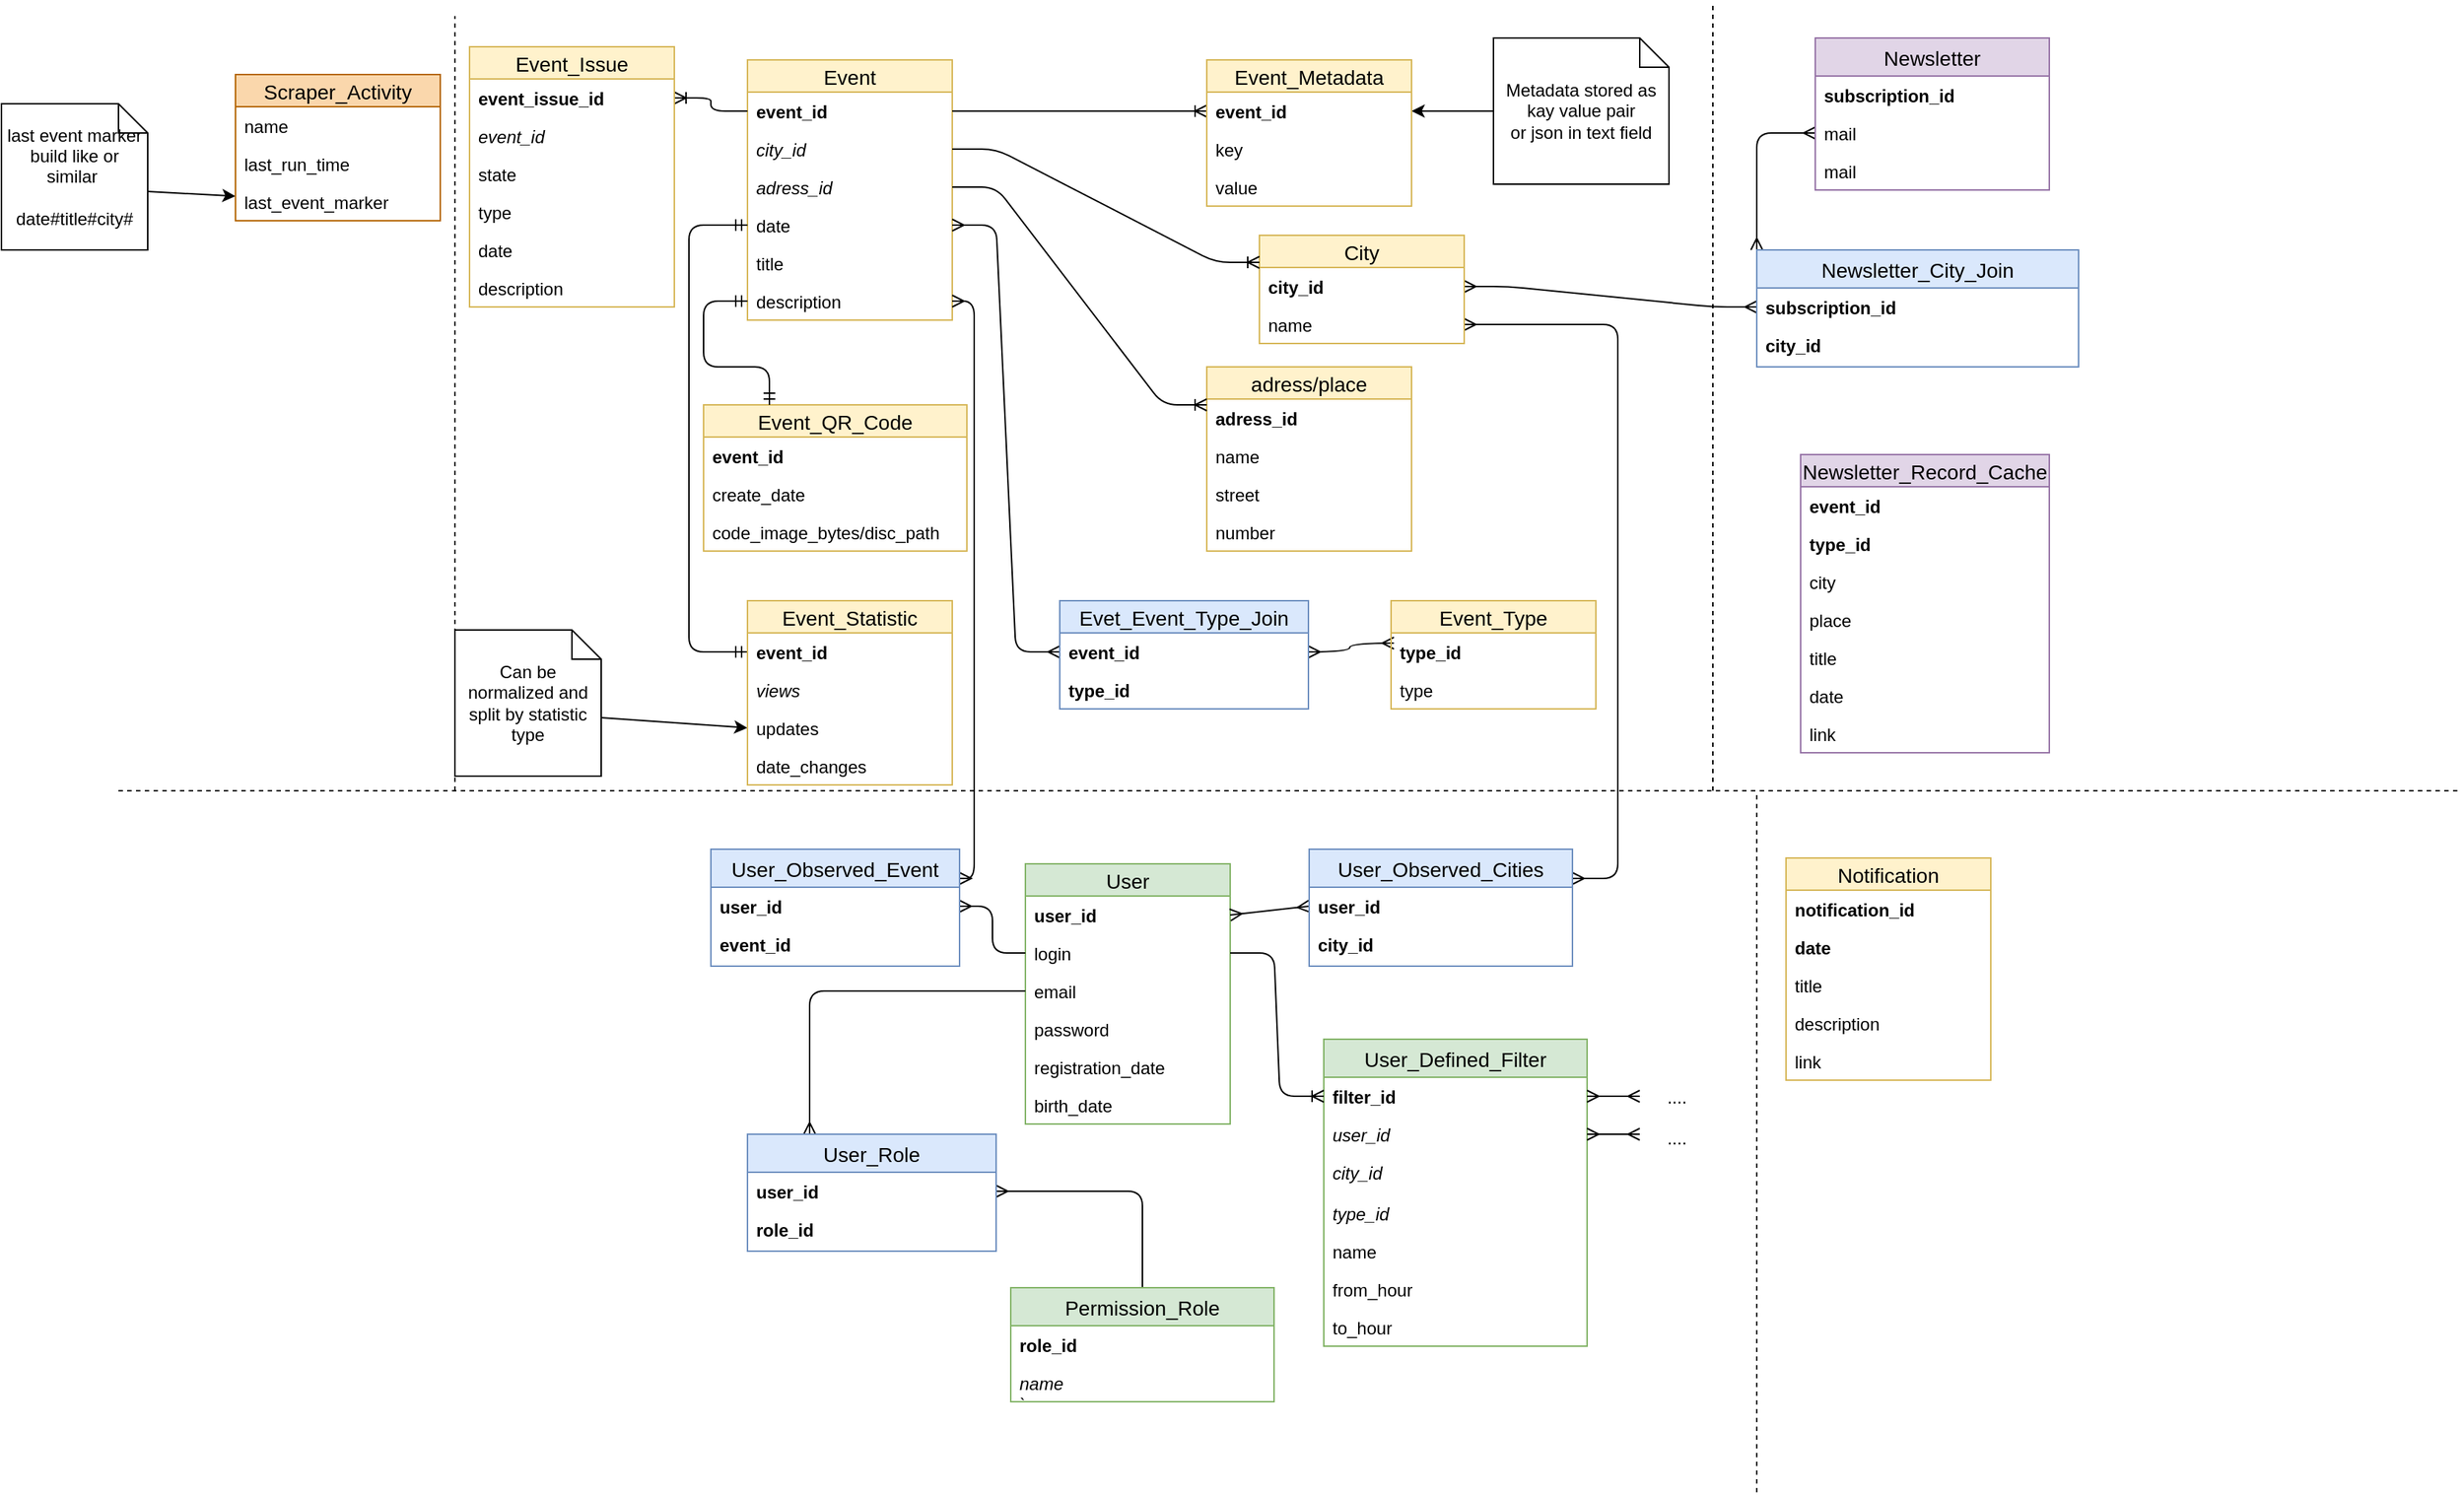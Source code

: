<mxfile version="13.0.3" type="device" pages="2"><diagram id="OYyax5yZ_qSTX_wXRDGD" name="Page-1"><mxGraphModel dx="1929" dy="1991" grid="1" gridSize="10" guides="1" tooltips="1" connect="1" arrows="1" fold="1" page="1" pageScale="1" pageWidth="827" pageHeight="1169" math="0" shadow="0"><root><mxCell id="0"/><mxCell id="1" parent="0"/><mxCell id="q2-4_DbMDySjuYXnZIBX-7" value="Event" style="swimlane;fontStyle=0;childLayout=stackLayout;horizontal=1;startSize=22;horizontalStack=0;resizeParent=1;resizeParentMax=0;resizeLast=0;collapsible=1;marginBottom=0;align=center;fontSize=14;fillColor=#fff2cc;strokeColor=#d6b656;" parent="1" vertex="1"><mxGeometry x="30" y="20" width="140" height="178" as="geometry"/></mxCell><mxCell id="q2-4_DbMDySjuYXnZIBX-8" value="event_id" style="text;strokeColor=none;fillColor=none;spacingLeft=4;spacingRight=4;overflow=hidden;rotatable=0;points=[[0,0.5],[1,0.5]];portConstraint=eastwest;fontSize=12;fontStyle=1" parent="q2-4_DbMDySjuYXnZIBX-7" vertex="1"><mxGeometry y="22" width="140" height="26" as="geometry"/></mxCell><mxCell id="q2-4_DbMDySjuYXnZIBX-9" value="city_id" style="text;strokeColor=none;fillColor=none;spacingLeft=4;spacingRight=4;overflow=hidden;rotatable=0;points=[[0,0.5],[1,0.5]];portConstraint=eastwest;fontSize=12;fontStyle=2" parent="q2-4_DbMDySjuYXnZIBX-7" vertex="1"><mxGeometry y="48" width="140" height="26" as="geometry"/></mxCell><mxCell id="q2-4_DbMDySjuYXnZIBX-10" value="adress_id" style="text;strokeColor=none;fillColor=none;spacingLeft=4;spacingRight=4;overflow=hidden;rotatable=0;points=[[0,0.5],[1,0.5]];portConstraint=eastwest;fontSize=12;fontStyle=2" parent="q2-4_DbMDySjuYXnZIBX-7" vertex="1"><mxGeometry y="74" width="140" height="26" as="geometry"/></mxCell><mxCell id="q2-4_DbMDySjuYXnZIBX-23" value="date" style="text;strokeColor=none;fillColor=none;spacingLeft=4;spacingRight=4;overflow=hidden;rotatable=0;points=[[0,0.5],[1,0.5]];portConstraint=eastwest;fontSize=12;" parent="q2-4_DbMDySjuYXnZIBX-7" vertex="1"><mxGeometry y="100" width="140" height="26" as="geometry"/></mxCell><mxCell id="q2-4_DbMDySjuYXnZIBX-24" value="title" style="text;strokeColor=none;fillColor=none;spacingLeft=4;spacingRight=4;overflow=hidden;rotatable=0;points=[[0,0.5],[1,0.5]];portConstraint=eastwest;fontSize=12;" parent="q2-4_DbMDySjuYXnZIBX-7" vertex="1"><mxGeometry y="126" width="140" height="26" as="geometry"/></mxCell><mxCell id="q2-4_DbMDySjuYXnZIBX-30" value="description" style="text;strokeColor=none;fillColor=none;spacingLeft=4;spacingRight=4;overflow=hidden;rotatable=0;points=[[0,0.5],[1,0.5]];portConstraint=eastwest;fontSize=12;" parent="q2-4_DbMDySjuYXnZIBX-7" vertex="1"><mxGeometry y="152" width="140" height="26" as="geometry"/></mxCell><mxCell id="q2-4_DbMDySjuYXnZIBX-17" style="edgeStyle=orthogonalEdgeStyle;rounded=0;orthogonalLoop=1;jettySize=auto;html=1;entryX=1;entryY=0.5;entryDx=0;entryDy=0;" parent="1" source="q2-4_DbMDySjuYXnZIBX-16" target="q2-4_DbMDySjuYXnZIBX-12" edge="1"><mxGeometry relative="1" as="geometry"/></mxCell><mxCell id="q2-4_DbMDySjuYXnZIBX-16" value="Metadata stored as kay value pair&lt;br&gt;or json in text field" style="shape=note;size=20;whiteSpace=wrap;html=1;" parent="1" vertex="1"><mxGeometry x="540" y="5" width="120" height="100" as="geometry"/></mxCell><mxCell id="q2-4_DbMDySjuYXnZIBX-21" value="" style="edgeStyle=entityRelationEdgeStyle;fontSize=12;html=1;endArrow=ERoneToMany;entryX=0;entryY=0.5;entryDx=0;entryDy=0;exitX=1;exitY=0.5;exitDx=0;exitDy=0;" parent="1" source="q2-4_DbMDySjuYXnZIBX-8" target="q2-4_DbMDySjuYXnZIBX-12" edge="1"><mxGeometry width="100" height="100" relative="1" as="geometry"><mxPoint x="400" y="440" as="sourcePoint"/><mxPoint x="500" y="340" as="targetPoint"/></mxGeometry></mxCell><mxCell id="q2-4_DbMDySjuYXnZIBX-54" value="" style="fontSize=12;html=1;endArrow=ERmany;startArrow=ERmany;entryX=0.014;entryY=0.269;entryDx=0;entryDy=0;exitX=1;exitY=0.5;exitDx=0;exitDy=0;entryPerimeter=0;edgeStyle=orthogonalEdgeStyle;curved=1;" parent="1" source="q2-4_DbMDySjuYXnZIBX-53" target="q2-4_DbMDySjuYXnZIBX-46" edge="1"><mxGeometry width="100" height="100" relative="1" as="geometry"><mxPoint x="400" y="440" as="sourcePoint"/><mxPoint x="500" y="340" as="targetPoint"/></mxGeometry></mxCell><mxCell id="q2-4_DbMDySjuYXnZIBX-55" value="" style="edgeStyle=entityRelationEdgeStyle;fontSize=12;html=1;endArrow=ERmany;startArrow=ERmany;exitX=1;exitY=0.5;exitDx=0;exitDy=0;entryX=0;entryY=0.5;entryDx=0;entryDy=0;" parent="1" source="q2-4_DbMDySjuYXnZIBX-23" target="q2-4_DbMDySjuYXnZIBX-53" edge="1"><mxGeometry width="100" height="100" relative="1" as="geometry"><mxPoint x="400" y="440" as="sourcePoint"/><mxPoint x="240" y="370" as="targetPoint"/></mxGeometry></mxCell><mxCell id="q2-4_DbMDySjuYXnZIBX-50" value="Evet_Event_Type_Join" style="swimlane;fontStyle=0;childLayout=stackLayout;horizontal=1;startSize=22;horizontalStack=0;resizeParent=1;resizeParentMax=0;resizeLast=0;collapsible=1;marginBottom=0;align=center;fontSize=14;fillColor=#dae8fc;strokeColor=#6c8ebf;" parent="1" vertex="1"><mxGeometry x="243.5" y="390" width="170" height="74" as="geometry"/></mxCell><mxCell id="q2-4_DbMDySjuYXnZIBX-53" value="event_id&#10;" style="text;strokeColor=none;fillColor=none;spacingLeft=4;spacingRight=4;overflow=hidden;rotatable=0;points=[[0,0.5],[1,0.5]];portConstraint=eastwest;fontSize=12;fontStyle=1" parent="q2-4_DbMDySjuYXnZIBX-50" vertex="1"><mxGeometry y="22" width="170" height="26" as="geometry"/></mxCell><mxCell id="q2-4_DbMDySjuYXnZIBX-51" value="type_id" style="text;strokeColor=none;fillColor=none;spacingLeft=4;spacingRight=4;overflow=hidden;rotatable=0;points=[[0,0.5],[1,0.5]];portConstraint=eastwest;fontSize=12;fontStyle=1" parent="q2-4_DbMDySjuYXnZIBX-50" vertex="1"><mxGeometry y="48" width="170" height="26" as="geometry"/></mxCell><mxCell id="q2-4_DbMDySjuYXnZIBX-63" value="" style="edgeStyle=entityRelationEdgeStyle;fontSize=12;html=1;endArrow=ERmany;startArrow=ERmany;entryX=0;entryY=0.5;entryDx=0;entryDy=0;exitX=1;exitY=0.5;exitDx=0;exitDy=0;" parent="1" source="q2-4_DbMDySjuYXnZIBX-4" target="q2-4_DbMDySjuYXnZIBX-59" edge="1"><mxGeometry width="100" height="100" relative="1" as="geometry"><mxPoint x="400" y="440" as="sourcePoint"/><mxPoint x="500" y="340" as="targetPoint"/></mxGeometry></mxCell><mxCell id="q2-4_DbMDySjuYXnZIBX-76" value="" style="edgeStyle=orthogonalEdgeStyle;fontSize=12;html=1;endArrow=ERmany;startArrow=ERmany;entryX=0;entryY=0.5;entryDx=0;entryDy=0;exitX=0;exitY=0;exitDx=0;exitDy=0;" parent="1" source="q2-4_DbMDySjuYXnZIBX-58" target="q2-4_DbMDySjuYXnZIBX-66" edge="1"><mxGeometry width="100" height="100" relative="1" as="geometry"><mxPoint x="660" y="80" as="sourcePoint"/><mxPoint x="500" y="340" as="targetPoint"/></mxGeometry></mxCell><mxCell id="-dXGAqBOn8Z1AkLOMf92-1" value="Newsletter_Record_Cache" style="swimlane;fontStyle=0;childLayout=stackLayout;horizontal=1;startSize=22;horizontalStack=0;resizeParent=1;resizeParentMax=0;resizeLast=0;collapsible=1;marginBottom=0;align=center;fontSize=14;fillColor=#e1d5e7;strokeColor=#9673a6;" parent="1" vertex="1"><mxGeometry x="750" y="290" width="170" height="204" as="geometry"/></mxCell><mxCell id="-dXGAqBOn8Z1AkLOMf92-2" value="event_id&#10;" style="text;strokeColor=none;fillColor=none;spacingLeft=4;spacingRight=4;overflow=hidden;rotatable=0;points=[[0,0.5],[1,0.5]];portConstraint=eastwest;fontSize=12;fontStyle=1" parent="-dXGAqBOn8Z1AkLOMf92-1" vertex="1"><mxGeometry y="22" width="170" height="26" as="geometry"/></mxCell><mxCell id="-dXGAqBOn8Z1AkLOMf92-3" value="type_id" style="text;strokeColor=none;fillColor=none;spacingLeft=4;spacingRight=4;overflow=hidden;rotatable=0;points=[[0,0.5],[1,0.5]];portConstraint=eastwest;fontSize=12;fontStyle=1" parent="-dXGAqBOn8Z1AkLOMf92-1" vertex="1"><mxGeometry y="48" width="170" height="26" as="geometry"/></mxCell><mxCell id="-dXGAqBOn8Z1AkLOMf92-6" value="city" style="text;strokeColor=none;fillColor=none;spacingLeft=4;spacingRight=4;overflow=hidden;rotatable=0;points=[[0,0.5],[1,0.5]];portConstraint=eastwest;fontSize=12;fontStyle=0" parent="-dXGAqBOn8Z1AkLOMf92-1" vertex="1"><mxGeometry y="74" width="170" height="26" as="geometry"/></mxCell><mxCell id="-dXGAqBOn8Z1AkLOMf92-12" value="place" style="text;strokeColor=none;fillColor=none;spacingLeft=4;spacingRight=4;overflow=hidden;rotatable=0;points=[[0,0.5],[1,0.5]];portConstraint=eastwest;fontSize=12;fontStyle=0" parent="-dXGAqBOn8Z1AkLOMf92-1" vertex="1"><mxGeometry y="100" width="170" height="26" as="geometry"/></mxCell><mxCell id="-dXGAqBOn8Z1AkLOMf92-13" value="title" style="text;strokeColor=none;fillColor=none;spacingLeft=4;spacingRight=4;overflow=hidden;rotatable=0;points=[[0,0.5],[1,0.5]];portConstraint=eastwest;fontSize=12;fontStyle=0" parent="-dXGAqBOn8Z1AkLOMf92-1" vertex="1"><mxGeometry y="126" width="170" height="26" as="geometry"/></mxCell><mxCell id="-dXGAqBOn8Z1AkLOMf92-14" value="date" style="text;strokeColor=none;fillColor=none;spacingLeft=4;spacingRight=4;overflow=hidden;rotatable=0;points=[[0,0.5],[1,0.5]];portConstraint=eastwest;fontSize=12;fontStyle=0" parent="-dXGAqBOn8Z1AkLOMf92-1" vertex="1"><mxGeometry y="152" width="170" height="26" as="geometry"/></mxCell><mxCell id="-dXGAqBOn8Z1AkLOMf92-15" value="link" style="text;strokeColor=none;fillColor=none;spacingLeft=4;spacingRight=4;overflow=hidden;rotatable=0;points=[[0,0.5],[1,0.5]];portConstraint=eastwest;fontSize=12;fontStyle=0" parent="-dXGAqBOn8Z1AkLOMf92-1" vertex="1"><mxGeometry y="178" width="170" height="26" as="geometry"/></mxCell><mxCell id="A4t2509TE2MycNEr39fS-7" value="" style="endArrow=none;dashed=1;html=1;" parent="1" edge="1"><mxGeometry width="50" height="50" relative="1" as="geometry"><mxPoint x="690" y="520" as="sourcePoint"/><mxPoint x="690" y="-20" as="targetPoint"/></mxGeometry></mxCell><mxCell id="q2-4_DbMDySjuYXnZIBX-11" value="Event_Metadata" style="swimlane;fontStyle=0;childLayout=stackLayout;horizontal=1;startSize=22;horizontalStack=0;resizeParent=1;resizeParentMax=0;resizeLast=0;collapsible=1;marginBottom=0;align=center;fontSize=14;fillColor=#fff2cc;strokeColor=#d6b656;" parent="1" vertex="1"><mxGeometry x="344" y="20" width="140" height="100" as="geometry"/></mxCell><mxCell id="q2-4_DbMDySjuYXnZIBX-12" value="event_id" style="text;strokeColor=none;fillColor=none;spacingLeft=4;spacingRight=4;overflow=hidden;rotatable=0;points=[[0,0.5],[1,0.5]];portConstraint=eastwest;fontSize=12;fontStyle=1" parent="q2-4_DbMDySjuYXnZIBX-11" vertex="1"><mxGeometry y="22" width="140" height="26" as="geometry"/></mxCell><mxCell id="q2-4_DbMDySjuYXnZIBX-13" value="key" style="text;strokeColor=none;fillColor=none;spacingLeft=4;spacingRight=4;overflow=hidden;rotatable=0;points=[[0,0.5],[1,0.5]];portConstraint=eastwest;fontSize=12;" parent="q2-4_DbMDySjuYXnZIBX-11" vertex="1"><mxGeometry y="48" width="140" height="26" as="geometry"/></mxCell><mxCell id="q2-4_DbMDySjuYXnZIBX-14" value="value" style="text;strokeColor=none;fillColor=none;spacingLeft=4;spacingRight=4;overflow=hidden;rotatable=0;points=[[0,0.5],[1,0.5]];portConstraint=eastwest;fontSize=12;" parent="q2-4_DbMDySjuYXnZIBX-11" vertex="1"><mxGeometry y="74" width="140" height="26" as="geometry"/></mxCell><mxCell id="q2-4_DbMDySjuYXnZIBX-25" value="adress/place" style="swimlane;fontStyle=0;childLayout=stackLayout;horizontal=1;startSize=22;horizontalStack=0;resizeParent=1;resizeParentMax=0;resizeLast=0;collapsible=1;marginBottom=0;align=center;fontSize=14;fillColor=#fff2cc;strokeColor=#d6b656;" parent="1" vertex="1"><mxGeometry x="344" y="230" width="140" height="126" as="geometry"/></mxCell><mxCell id="q2-4_DbMDySjuYXnZIBX-26" value="adress_id" style="text;strokeColor=none;fillColor=none;spacingLeft=4;spacingRight=4;overflow=hidden;rotatable=0;points=[[0,0.5],[1,0.5]];portConstraint=eastwest;fontSize=12;fontStyle=1" parent="q2-4_DbMDySjuYXnZIBX-25" vertex="1"><mxGeometry y="22" width="140" height="26" as="geometry"/></mxCell><mxCell id="q2-4_DbMDySjuYXnZIBX-27" value="name" style="text;strokeColor=none;fillColor=none;spacingLeft=4;spacingRight=4;overflow=hidden;rotatable=0;points=[[0,0.5],[1,0.5]];portConstraint=eastwest;fontSize=12;" parent="q2-4_DbMDySjuYXnZIBX-25" vertex="1"><mxGeometry y="48" width="140" height="26" as="geometry"/></mxCell><mxCell id="q2-4_DbMDySjuYXnZIBX-56" value="street" style="text;strokeColor=none;fillColor=none;spacingLeft=4;spacingRight=4;overflow=hidden;rotatable=0;points=[[0,0.5],[1,0.5]];portConstraint=eastwest;fontSize=12;" parent="q2-4_DbMDySjuYXnZIBX-25" vertex="1"><mxGeometry y="74" width="140" height="26" as="geometry"/></mxCell><mxCell id="q2-4_DbMDySjuYXnZIBX-57" value="number" style="text;strokeColor=none;fillColor=none;spacingLeft=4;spacingRight=4;overflow=hidden;rotatable=0;points=[[0,0.5],[1,0.5]];portConstraint=eastwest;fontSize=12;" parent="q2-4_DbMDySjuYXnZIBX-25" vertex="1"><mxGeometry y="100" width="140" height="26" as="geometry"/></mxCell><mxCell id="XvUG8n48QZREhSEA0Yv1-1" value="" style="endArrow=none;dashed=1;html=1;" parent="1" edge="1"><mxGeometry width="50" height="50" relative="1" as="geometry"><mxPoint x="-170" y="520" as="sourcePoint"/><mxPoint x="-170" y="-10" as="targetPoint"/></mxGeometry></mxCell><mxCell id="KO_-__O5lLiAk8oQzl2S-1" value="" style="endArrow=none;dashed=1;html=1;" parent="1" edge="1"><mxGeometry width="50" height="50" relative="1" as="geometry"><mxPoint x="-400" y="520" as="sourcePoint"/><mxPoint x="1201" y="520" as="targetPoint"/></mxGeometry></mxCell><mxCell id="q2-4_DbMDySjuYXnZIBX-58" value="Newsletter_City_Join" style="swimlane;fontStyle=0;childLayout=stackLayout;horizontal=1;startSize=26;horizontalStack=0;resizeParent=1;resizeParentMax=0;resizeLast=0;collapsible=1;marginBottom=0;align=center;fontSize=14;fillColor=#dae8fc;strokeColor=#6c8ebf;" parent="1" vertex="1"><mxGeometry x="720" y="150" width="220" height="80" as="geometry"><mxRectangle x="500" y="130" width="170" height="26" as="alternateBounds"/></mxGeometry></mxCell><mxCell id="q2-4_DbMDySjuYXnZIBX-59" value="subscription_id" style="text;strokeColor=none;fillColor=none;spacingLeft=4;spacingRight=4;overflow=hidden;rotatable=0;points=[[0,0.5],[1,0.5]];portConstraint=eastwest;fontSize=12;fontStyle=1" parent="q2-4_DbMDySjuYXnZIBX-58" vertex="1"><mxGeometry y="26" width="220" height="26" as="geometry"/></mxCell><mxCell id="q2-4_DbMDySjuYXnZIBX-60" value="city_id&#10;" style="text;strokeColor=none;fillColor=none;spacingLeft=4;spacingRight=4;overflow=hidden;rotatable=0;points=[[0,0.5],[1,0.5]];portConstraint=eastwest;fontSize=12;fontStyle=1" parent="q2-4_DbMDySjuYXnZIBX-58" vertex="1"><mxGeometry y="52" width="220" height="28" as="geometry"/></mxCell><mxCell id="KO_-__O5lLiAk8oQzl2S-20" value="" style="edgeStyle=orthogonalEdgeStyle;fontSize=12;html=1;endArrow=ERmany;startArrow=ERmany;exitX=1;exitY=0.5;exitDx=0;exitDy=0;entryX=1;entryY=0.25;entryDx=0;entryDy=0;" parent="1" source="q2-4_DbMDySjuYXnZIBX-5" target="KO_-__O5lLiAk8oQzl2S-16" edge="1"><mxGeometry width="100" height="100" relative="1" as="geometry"><mxPoint x="494" y="185" as="sourcePoint"/><mxPoint x="600" y="570" as="targetPoint"/><Array as="points"><mxPoint x="625" y="201"/><mxPoint x="625" y="580"/></Array></mxGeometry></mxCell><mxCell id="KO_-__O5lLiAk8oQzl2S-2" value="User" style="swimlane;fontStyle=0;childLayout=stackLayout;horizontal=1;startSize=22;horizontalStack=0;resizeParent=1;resizeParentMax=0;resizeLast=0;collapsible=1;marginBottom=0;align=center;fontSize=14;fillColor=#d5e8d4;strokeColor=#82b366;" parent="1" vertex="1"><mxGeometry x="220" y="570" width="140" height="178" as="geometry"/></mxCell><mxCell id="KO_-__O5lLiAk8oQzl2S-3" value="user_id" style="text;strokeColor=none;fillColor=none;spacingLeft=4;spacingRight=4;overflow=hidden;rotatable=0;points=[[0,0.5],[1,0.5]];portConstraint=eastwest;fontSize=12;fontStyle=1" parent="KO_-__O5lLiAk8oQzl2S-2" vertex="1"><mxGeometry y="22" width="140" height="26" as="geometry"/></mxCell><mxCell id="KO_-__O5lLiAk8oQzl2S-7" value="login" style="text;strokeColor=none;fillColor=none;spacingLeft=4;spacingRight=4;overflow=hidden;rotatable=0;points=[[0,0.5],[1,0.5]];portConstraint=eastwest;fontSize=12;" parent="KO_-__O5lLiAk8oQzl2S-2" vertex="1"><mxGeometry y="48" width="140" height="26" as="geometry"/></mxCell><mxCell id="KO_-__O5lLiAk8oQzl2S-8" value="email" style="text;strokeColor=none;fillColor=none;spacingLeft=4;spacingRight=4;overflow=hidden;rotatable=0;points=[[0,0.5],[1,0.5]];portConstraint=eastwest;fontSize=12;" parent="KO_-__O5lLiAk8oQzl2S-2" vertex="1"><mxGeometry y="74" width="140" height="26" as="geometry"/></mxCell><mxCell id="KO_-__O5lLiAk8oQzl2S-10" value="password" style="text;strokeColor=none;fillColor=none;spacingLeft=4;spacingRight=4;overflow=hidden;rotatable=0;points=[[0,0.5],[1,0.5]];portConstraint=eastwest;fontSize=12;" parent="KO_-__O5lLiAk8oQzl2S-2" vertex="1"><mxGeometry y="100" width="140" height="26" as="geometry"/></mxCell><mxCell id="KO_-__O5lLiAk8oQzl2S-6" value="registration_date" style="text;strokeColor=none;fillColor=none;spacingLeft=4;spacingRight=4;overflow=hidden;rotatable=0;points=[[0,0.5],[1,0.5]];portConstraint=eastwest;fontSize=12;" parent="KO_-__O5lLiAk8oQzl2S-2" vertex="1"><mxGeometry y="126" width="140" height="26" as="geometry"/></mxCell><mxCell id="KO_-__O5lLiAk8oQzl2S-9" value="birth_date" style="text;strokeColor=none;fillColor=none;spacingLeft=4;spacingRight=4;overflow=hidden;rotatable=0;points=[[0,0.5],[1,0.5]];portConstraint=eastwest;fontSize=12;" parent="KO_-__O5lLiAk8oQzl2S-2" vertex="1"><mxGeometry y="152" width="140" height="26" as="geometry"/></mxCell><mxCell id="KO_-__O5lLiAk8oQzl2S-22" value="" style="fontSize=12;html=1;endArrow=ERmany;startArrow=ERmany;entryX=0;entryY=0.5;entryDx=0;entryDy=0;exitX=1;exitY=0.5;exitDx=0;exitDy=0;" parent="1" source="KO_-__O5lLiAk8oQzl2S-3" target="KO_-__O5lLiAk8oQzl2S-17" edge="1"><mxGeometry width="100" height="100" relative="1" as="geometry"><mxPoint x="494" y="211" as="sourcePoint"/><mxPoint x="690" y="589" as="targetPoint"/></mxGeometry></mxCell><mxCell id="q2-4_DbMDySjuYXnZIBX-3" value="City" style="swimlane;fontStyle=0;childLayout=stackLayout;horizontal=1;startSize=22;horizontalStack=0;resizeParent=1;resizeParentMax=0;resizeLast=0;collapsible=1;marginBottom=0;align=center;fontSize=14;fillColor=#fff2cc;strokeColor=#d6b656;" parent="1" vertex="1"><mxGeometry x="380" y="140" width="140" height="74" as="geometry"/></mxCell><mxCell id="q2-4_DbMDySjuYXnZIBX-4" value="city_id" style="text;strokeColor=none;fillColor=none;spacingLeft=4;spacingRight=4;overflow=hidden;rotatable=0;points=[[0,0.5],[1,0.5]];portConstraint=eastwest;fontSize=12;fontStyle=1" parent="q2-4_DbMDySjuYXnZIBX-3" vertex="1"><mxGeometry y="22" width="140" height="26" as="geometry"/></mxCell><mxCell id="q2-4_DbMDySjuYXnZIBX-5" value="name" style="text;strokeColor=none;fillColor=none;spacingLeft=4;spacingRight=4;overflow=hidden;rotatable=0;points=[[0,0.5],[1,0.5]];portConstraint=eastwest;fontSize=12;" parent="q2-4_DbMDySjuYXnZIBX-3" vertex="1"><mxGeometry y="48" width="140" height="26" as="geometry"/></mxCell><mxCell id="q2-4_DbMDySjuYXnZIBX-45" value="Event_Type" style="swimlane;fontStyle=0;childLayout=stackLayout;horizontal=1;startSize=22;horizontalStack=0;resizeParent=1;resizeParentMax=0;resizeLast=0;collapsible=1;marginBottom=0;align=center;fontSize=14;fillColor=#fff2cc;strokeColor=#d6b656;" parent="1" vertex="1"><mxGeometry x="470" y="390" width="140" height="74" as="geometry"/></mxCell><mxCell id="q2-4_DbMDySjuYXnZIBX-46" value="type_id" style="text;strokeColor=none;fillColor=none;spacingLeft=4;spacingRight=4;overflow=hidden;rotatable=0;points=[[0,0.5],[1,0.5]];portConstraint=eastwest;fontSize=12;fontStyle=1" parent="q2-4_DbMDySjuYXnZIBX-45" vertex="1"><mxGeometry y="22" width="140" height="26" as="geometry"/></mxCell><mxCell id="q2-4_DbMDySjuYXnZIBX-47" value="type" style="text;strokeColor=none;fillColor=none;spacingLeft=4;spacingRight=4;overflow=hidden;rotatable=0;points=[[0,0.5],[1,0.5]];portConstraint=eastwest;fontSize=12;" parent="q2-4_DbMDySjuYXnZIBX-45" vertex="1"><mxGeometry y="48" width="140" height="26" as="geometry"/></mxCell><mxCell id="KO_-__O5lLiAk8oQzl2S-29" value="" style="edgeStyle=entityRelationEdgeStyle;fontSize=12;html=1;endArrow=ERoneToMany;entryX=0;entryY=0.154;entryDx=0;entryDy=0;entryPerimeter=0;exitX=1;exitY=0.5;exitDx=0;exitDy=0;" parent="1" source="q2-4_DbMDySjuYXnZIBX-10" target="q2-4_DbMDySjuYXnZIBX-26" edge="1"><mxGeometry width="100" height="100" relative="1" as="geometry"><mxPoint x="280" y="460" as="sourcePoint"/><mxPoint x="380" y="360" as="targetPoint"/></mxGeometry></mxCell><mxCell id="KO_-__O5lLiAk8oQzl2S-30" value="" style="edgeStyle=entityRelationEdgeStyle;fontSize=12;html=1;endArrow=ERoneToMany;entryX=0;entryY=0.25;entryDx=0;entryDy=0;exitX=1;exitY=0.5;exitDx=0;exitDy=0;" parent="1" source="q2-4_DbMDySjuYXnZIBX-9" target="q2-4_DbMDySjuYXnZIBX-3" edge="1"><mxGeometry width="100" height="100" relative="1" as="geometry"><mxPoint x="180" y="117" as="sourcePoint"/><mxPoint x="354" y="266.004" as="targetPoint"/></mxGeometry></mxCell><mxCell id="q2-4_DbMDySjuYXnZIBX-64" value="Newsletter" style="swimlane;fontStyle=0;childLayout=stackLayout;horizontal=1;startSize=26;horizontalStack=0;resizeParent=1;resizeParentMax=0;resizeLast=0;collapsible=1;marginBottom=0;align=center;fontSize=14;fillColor=#e1d5e7;strokeColor=#9673a6;" parent="1" vertex="1"><mxGeometry x="760" y="5" width="160" height="104" as="geometry"/></mxCell><mxCell id="q2-4_DbMDySjuYXnZIBX-65" value="subscription_id" style="text;strokeColor=none;fillColor=none;spacingLeft=4;spacingRight=4;overflow=hidden;rotatable=0;points=[[0,0.5],[1,0.5]];portConstraint=eastwest;fontSize=12;fontStyle=1" parent="q2-4_DbMDySjuYXnZIBX-64" vertex="1"><mxGeometry y="26" width="160" height="26" as="geometry"/></mxCell><mxCell id="q2-4_DbMDySjuYXnZIBX-66" value="mail" style="text;strokeColor=none;fillColor=none;spacingLeft=4;spacingRight=4;overflow=hidden;rotatable=0;points=[[0,0.5],[1,0.5]];portConstraint=eastwest;fontSize=12;" parent="q2-4_DbMDySjuYXnZIBX-64" vertex="1"><mxGeometry y="52" width="160" height="26" as="geometry"/></mxCell><mxCell id="KO_-__O5lLiAk8oQzl2S-11" value="mail" style="text;strokeColor=none;fillColor=none;spacingLeft=4;spacingRight=4;overflow=hidden;rotatable=0;points=[[0,0.5],[1,0.5]];portConstraint=eastwest;fontSize=12;" parent="q2-4_DbMDySjuYXnZIBX-64" vertex="1"><mxGeometry y="78" width="160" height="26" as="geometry"/></mxCell><mxCell id="KO_-__O5lLiAk8oQzl2S-46" value="" style="fontSize=12;html=1;endArrow=ERmany;startArrow=ERmany;entryX=1;entryY=0.5;entryDx=0;entryDy=0;elbow=vertical;edgeStyle=orthogonalEdgeStyle;exitX=1;exitY=0.25;exitDx=0;exitDy=0;" parent="1" source="KO_-__O5lLiAk8oQzl2S-31" target="q2-4_DbMDySjuYXnZIBX-30" edge="1"><mxGeometry width="100" height="100" relative="1" as="geometry"><mxPoint x="200" y="540" as="sourcePoint"/><mxPoint x="470" y="589" as="targetPoint"/></mxGeometry></mxCell><mxCell id="KO_-__O5lLiAk8oQzl2S-47" value="" style="edgeStyle=orthogonalEdgeStyle;fontSize=12;html=1;endArrow=none;startArrow=ERmany;entryX=0;entryY=0.5;entryDx=0;entryDy=0;exitX=1;exitY=0.5;exitDx=0;exitDy=0;endFill=0;" parent="1" source="KO_-__O5lLiAk8oQzl2S-32" target="KO_-__O5lLiAk8oQzl2S-7" edge="1"><mxGeometry width="100" height="100" relative="1" as="geometry"><mxPoint x="380" y="625" as="sourcePoint"/><mxPoint x="480" y="599" as="targetPoint"/></mxGeometry></mxCell><mxCell id="KO_-__O5lLiAk8oQzl2S-31" value="User_Observed_Event" style="swimlane;fontStyle=0;childLayout=stackLayout;horizontal=1;startSize=26;horizontalStack=0;resizeParent=1;resizeParentMax=0;resizeLast=0;collapsible=1;marginBottom=0;align=center;fontSize=14;fillColor=#dae8fc;strokeColor=#6c8ebf;" parent="1" vertex="1"><mxGeometry x="5" y="560" width="170" height="80" as="geometry"><mxRectangle x="500" y="130" width="170" height="26" as="alternateBounds"/></mxGeometry></mxCell><mxCell id="KO_-__O5lLiAk8oQzl2S-32" value="user_id" style="text;strokeColor=none;fillColor=none;spacingLeft=4;spacingRight=4;overflow=hidden;rotatable=0;points=[[0,0.5],[1,0.5]];portConstraint=eastwest;fontSize=12;fontStyle=1" parent="KO_-__O5lLiAk8oQzl2S-31" vertex="1"><mxGeometry y="26" width="170" height="26" as="geometry"/></mxCell><mxCell id="KO_-__O5lLiAk8oQzl2S-33" value="event_id&#10;" style="text;strokeColor=none;fillColor=none;spacingLeft=4;spacingRight=4;overflow=hidden;rotatable=0;points=[[0,0.5],[1,0.5]];portConstraint=eastwest;fontSize=12;fontStyle=1" parent="KO_-__O5lLiAk8oQzl2S-31" vertex="1"><mxGeometry y="52" width="170" height="28" as="geometry"/></mxCell><mxCell id="KO_-__O5lLiAk8oQzl2S-16" value="User_Observed_Cities" style="swimlane;fontStyle=0;childLayout=stackLayout;horizontal=1;startSize=26;horizontalStack=0;resizeParent=1;resizeParentMax=0;resizeLast=0;collapsible=1;marginBottom=0;align=center;fontSize=14;fillColor=#dae8fc;strokeColor=#6c8ebf;" parent="1" vertex="1"><mxGeometry x="414" y="560" width="180" height="80" as="geometry"><mxRectangle x="500" y="130" width="170" height="26" as="alternateBounds"/></mxGeometry></mxCell><mxCell id="KO_-__O5lLiAk8oQzl2S-17" value="user_id" style="text;strokeColor=none;fillColor=none;spacingLeft=4;spacingRight=4;overflow=hidden;rotatable=0;points=[[0,0.5],[1,0.5]];portConstraint=eastwest;fontSize=12;fontStyle=1" parent="KO_-__O5lLiAk8oQzl2S-16" vertex="1"><mxGeometry y="26" width="180" height="26" as="geometry"/></mxCell><mxCell id="KO_-__O5lLiAk8oQzl2S-18" value="city_id&#10;" style="text;strokeColor=none;fillColor=none;spacingLeft=4;spacingRight=4;overflow=hidden;rotatable=0;points=[[0,0.5],[1,0.5]];portConstraint=eastwest;fontSize=12;fontStyle=1" parent="KO_-__O5lLiAk8oQzl2S-16" vertex="1"><mxGeometry y="52" width="180" height="28" as="geometry"/></mxCell><mxCell id="KO_-__O5lLiAk8oQzl2S-48" value="User_Defined_Filter" style="swimlane;fontStyle=0;childLayout=stackLayout;horizontal=1;startSize=26;horizontalStack=0;resizeParent=1;resizeParentMax=0;resizeLast=0;collapsible=1;marginBottom=0;align=center;fontSize=14;fillColor=#d5e8d4;strokeColor=#82b366;" parent="1" vertex="1"><mxGeometry x="424" y="690" width="180" height="210" as="geometry"><mxRectangle x="500" y="130" width="170" height="26" as="alternateBounds"/></mxGeometry></mxCell><mxCell id="KO_-__O5lLiAk8oQzl2S-49" value="filter_id" style="text;strokeColor=none;fillColor=none;spacingLeft=4;spacingRight=4;overflow=hidden;rotatable=0;points=[[0,0.5],[1,0.5]];portConstraint=eastwest;fontSize=12;fontStyle=1" parent="KO_-__O5lLiAk8oQzl2S-48" vertex="1"><mxGeometry y="26" width="180" height="26" as="geometry"/></mxCell><mxCell id="KO_-__O5lLiAk8oQzl2S-51" value="user_id" style="text;strokeColor=none;fillColor=none;spacingLeft=4;spacingRight=4;overflow=hidden;rotatable=0;points=[[0,0.5],[1,0.5]];portConstraint=eastwest;fontSize=12;fontStyle=2" parent="KO_-__O5lLiAk8oQzl2S-48" vertex="1"><mxGeometry y="52" width="180" height="26" as="geometry"/></mxCell><mxCell id="KO_-__O5lLiAk8oQzl2S-50" value="city_id&#10;" style="text;strokeColor=none;fillColor=none;spacingLeft=4;spacingRight=4;overflow=hidden;rotatable=0;points=[[0,0.5],[1,0.5]];portConstraint=eastwest;fontSize=12;fontStyle=2" parent="KO_-__O5lLiAk8oQzl2S-48" vertex="1"><mxGeometry y="78" width="180" height="28" as="geometry"/></mxCell><mxCell id="KO_-__O5lLiAk8oQzl2S-52" value="type_id&#10;" style="text;strokeColor=none;fillColor=none;spacingLeft=4;spacingRight=4;overflow=hidden;rotatable=0;points=[[0,0.5],[1,0.5]];portConstraint=eastwest;fontSize=12;fontStyle=2" parent="KO_-__O5lLiAk8oQzl2S-48" vertex="1"><mxGeometry y="106" width="180" height="26" as="geometry"/></mxCell><mxCell id="KO_-__O5lLiAk8oQzl2S-53" value="name" style="text;strokeColor=none;fillColor=none;spacingLeft=4;spacingRight=4;overflow=hidden;rotatable=0;points=[[0,0.5],[1,0.5]];portConstraint=eastwest;fontSize=12;fontStyle=0" parent="KO_-__O5lLiAk8oQzl2S-48" vertex="1"><mxGeometry y="132" width="180" height="26" as="geometry"/></mxCell><mxCell id="KO_-__O5lLiAk8oQzl2S-54" value="from_hour" style="text;strokeColor=none;fillColor=none;spacingLeft=4;spacingRight=4;overflow=hidden;rotatable=0;points=[[0,0.5],[1,0.5]];portConstraint=eastwest;fontSize=12;fontStyle=0" parent="KO_-__O5lLiAk8oQzl2S-48" vertex="1"><mxGeometry y="158" width="180" height="26" as="geometry"/></mxCell><mxCell id="KO_-__O5lLiAk8oQzl2S-55" value="to_hour" style="text;strokeColor=none;fillColor=none;spacingLeft=4;spacingRight=4;overflow=hidden;rotatable=0;points=[[0,0.5],[1,0.5]];portConstraint=eastwest;fontSize=12;fontStyle=0" parent="KO_-__O5lLiAk8oQzl2S-48" vertex="1"><mxGeometry y="184" width="180" height="26" as="geometry"/></mxCell><mxCell id="KO_-__O5lLiAk8oQzl2S-57" value="" style="edgeStyle=entityRelationEdgeStyle;fontSize=12;html=1;endArrow=ERoneToMany;exitX=1;exitY=0.5;exitDx=0;exitDy=0;entryX=0;entryY=0.5;entryDx=0;entryDy=0;" parent="1" source="KO_-__O5lLiAk8oQzl2S-7" target="KO_-__O5lLiAk8oQzl2S-49" edge="1"><mxGeometry width="100" height="100" relative="1" as="geometry"><mxPoint x="260" y="570" as="sourcePoint"/><mxPoint x="360" y="470" as="targetPoint"/></mxGeometry></mxCell><mxCell id="KO_-__O5lLiAk8oQzl2S-58" value="" style="edgeStyle=entityRelationEdgeStyle;fontSize=12;html=1;endArrow=ERmany;startArrow=ERmany;exitX=1;exitY=0.5;exitDx=0;exitDy=0;" parent="1" source="KO_-__O5lLiAk8oQzl2S-49" edge="1"><mxGeometry width="100" height="100" relative="1" as="geometry"><mxPoint x="630" y="700" as="sourcePoint"/><mxPoint x="640" y="729" as="targetPoint"/></mxGeometry></mxCell><mxCell id="KO_-__O5lLiAk8oQzl2S-59" value="" style="edgeStyle=entityRelationEdgeStyle;fontSize=12;html=1;endArrow=ERmany;startArrow=ERmany;" parent="1" source="KO_-__O5lLiAk8oQzl2S-51" edge="1"><mxGeometry width="100" height="100" relative="1" as="geometry"><mxPoint x="620" y="730" as="sourcePoint"/><mxPoint x="640" y="755" as="targetPoint"/></mxGeometry></mxCell><mxCell id="KO_-__O5lLiAk8oQzl2S-60" value="...." style="text;html=1;align=center;verticalAlign=middle;resizable=0;points=[];autosize=1;" parent="1" vertex="1"><mxGeometry x="650" y="720" width="30" height="20" as="geometry"/></mxCell><mxCell id="KO_-__O5lLiAk8oQzl2S-61" value="...." style="text;html=1;align=center;verticalAlign=middle;resizable=0;points=[];autosize=1;" parent="1" vertex="1"><mxGeometry x="650" y="748" width="30" height="20" as="geometry"/></mxCell><mxCell id="KO_-__O5lLiAk8oQzl2S-62" value="" style="edgeStyle=orthogonalEdgeStyle;fontSize=12;html=1;endArrow=ERoneToMany;entryX=1;entryY=0.5;entryDx=0;entryDy=0;exitX=0;exitY=0.5;exitDx=0;exitDy=0;" parent="1" source="q2-4_DbMDySjuYXnZIBX-8" target="KO_-__O5lLiAk8oQzl2S-35" edge="1"><mxGeometry width="100" height="100" relative="1" as="geometry"><mxPoint x="-150" y="343" as="sourcePoint"/><mxPoint x="-50" y="243" as="targetPoint"/></mxGeometry></mxCell><mxCell id="KO_-__O5lLiAk8oQzl2S-66" style="rounded=0;orthogonalLoop=1;jettySize=auto;html=1;exitX=0;exitY=0;exitDx=100;exitDy=60;exitPerimeter=0;" parent="1" source="KO_-__O5lLiAk8oQzl2S-65" target="KO_-__O5lLiAk8oQzl2S-64" edge="1"><mxGeometry relative="1" as="geometry"/></mxCell><mxCell id="KO_-__O5lLiAk8oQzl2S-65" value="last event marker build like or similar&amp;nbsp;&lt;br&gt;&lt;br&gt;date#title#city#" style="shape=note;size=20;whiteSpace=wrap;html=1;" parent="1" vertex="1"><mxGeometry x="-480" y="50" width="100" height="100" as="geometry"/></mxCell><mxCell id="KO_-__O5lLiAk8oQzl2S-67" value="" style="endArrow=none;dashed=1;html=1;" parent="1" edge="1"><mxGeometry width="50" height="50" relative="1" as="geometry"><mxPoint x="720" y="1000" as="sourcePoint"/><mxPoint x="720" y="520" as="targetPoint"/></mxGeometry></mxCell><mxCell id="KO_-__O5lLiAk8oQzl2S-68" value="Notification" style="swimlane;fontStyle=0;childLayout=stackLayout;horizontal=1;startSize=22;horizontalStack=0;resizeParent=1;resizeParentMax=0;resizeLast=0;collapsible=1;marginBottom=0;align=center;fontSize=14;fillColor=#fff2cc;strokeColor=#d6b656;" parent="1" vertex="1"><mxGeometry x="740" y="566" width="140" height="152" as="geometry"/></mxCell><mxCell id="KO_-__O5lLiAk8oQzl2S-69" value="notification_id" style="text;strokeColor=none;fillColor=none;spacingLeft=4;spacingRight=4;overflow=hidden;rotatable=0;points=[[0,0.5],[1,0.5]];portConstraint=eastwest;fontSize=12;fontStyle=1" parent="KO_-__O5lLiAk8oQzl2S-68" vertex="1"><mxGeometry y="22" width="140" height="26" as="geometry"/></mxCell><mxCell id="KO_-__O5lLiAk8oQzl2S-70" value="date" style="text;strokeColor=none;fillColor=none;spacingLeft=4;spacingRight=4;overflow=hidden;rotatable=0;points=[[0,0.5],[1,0.5]];portConstraint=eastwest;fontSize=12;fontStyle=1" parent="KO_-__O5lLiAk8oQzl2S-68" vertex="1"><mxGeometry y="48" width="140" height="26" as="geometry"/></mxCell><mxCell id="KO_-__O5lLiAk8oQzl2S-71" value="title" style="text;strokeColor=none;fillColor=none;spacingLeft=4;spacingRight=4;overflow=hidden;rotatable=0;points=[[0,0.5],[1,0.5]];portConstraint=eastwest;fontSize=12;fontStyle=0" parent="KO_-__O5lLiAk8oQzl2S-68" vertex="1"><mxGeometry y="74" width="140" height="26" as="geometry"/></mxCell><mxCell id="KO_-__O5lLiAk8oQzl2S-74" value="description" style="text;strokeColor=none;fillColor=none;spacingLeft=4;spacingRight=4;overflow=hidden;rotatable=0;points=[[0,0.5],[1,0.5]];portConstraint=eastwest;fontSize=12;fontStyle=0" parent="KO_-__O5lLiAk8oQzl2S-68" vertex="1"><mxGeometry y="100" width="140" height="26" as="geometry"/></mxCell><mxCell id="KO_-__O5lLiAk8oQzl2S-75" value="link" style="text;strokeColor=none;fillColor=none;spacingLeft=4;spacingRight=4;overflow=hidden;rotatable=0;points=[[0,0.5],[1,0.5]];portConstraint=eastwest;fontSize=12;fontStyle=0" parent="KO_-__O5lLiAk8oQzl2S-68" vertex="1"><mxGeometry y="126" width="140" height="26" as="geometry"/></mxCell><mxCell id="XvUG8n48QZREhSEA0Yv1-2" value="Scraper_Activity" style="swimlane;fontStyle=0;childLayout=stackLayout;horizontal=1;startSize=22;horizontalStack=0;resizeParent=1;resizeParentMax=0;resizeLast=0;collapsible=1;marginBottom=0;align=center;fontSize=14;fillColor=#fad7ac;strokeColor=#b46504;" parent="1" vertex="1"><mxGeometry x="-320" y="30" width="140" height="100" as="geometry"/></mxCell><mxCell id="XvUG8n48QZREhSEA0Yv1-4" value="name" style="text;strokeColor=none;fillColor=none;spacingLeft=4;spacingRight=4;overflow=hidden;rotatable=0;points=[[0,0.5],[1,0.5]];portConstraint=eastwest;fontSize=12;" parent="XvUG8n48QZREhSEA0Yv1-2" vertex="1"><mxGeometry y="22" width="140" height="26" as="geometry"/></mxCell><mxCell id="XvUG8n48QZREhSEA0Yv1-5" value="last_run_time" style="text;strokeColor=none;fillColor=none;spacingLeft=4;spacingRight=4;overflow=hidden;rotatable=0;points=[[0,0.5],[1,0.5]];portConstraint=eastwest;fontSize=12;" parent="XvUG8n48QZREhSEA0Yv1-2" vertex="1"><mxGeometry y="48" width="140" height="26" as="geometry"/></mxCell><mxCell id="KO_-__O5lLiAk8oQzl2S-64" value="last_event_marker" style="text;strokeColor=none;fillColor=none;spacingLeft=4;spacingRight=4;overflow=hidden;rotatable=0;points=[[0,0.5],[1,0.5]];portConstraint=eastwest;fontSize=12;" parent="XvUG8n48QZREhSEA0Yv1-2" vertex="1"><mxGeometry y="74" width="140" height="26" as="geometry"/></mxCell><mxCell id="KO_-__O5lLiAk8oQzl2S-86" value="" style="edgeStyle=orthogonalEdgeStyle;fontSize=12;html=1;endArrow=ERmandOne;startArrow=ERmandOne;entryX=0;entryY=0.5;entryDx=0;entryDy=0;exitX=0;exitY=0.5;exitDx=0;exitDy=0;" parent="1" source="KO_-__O5lLiAk8oQzl2S-80" target="q2-4_DbMDySjuYXnZIBX-23" edge="1"><mxGeometry width="100" height="100" relative="1" as="geometry"><mxPoint x="70" y="410" as="sourcePoint"/><mxPoint x="170" y="310" as="targetPoint"/><Array as="points"><mxPoint x="-10" y="425"/><mxPoint x="-10" y="133"/></Array></mxGeometry></mxCell><mxCell id="KO_-__O5lLiAk8oQzl2S-88" style="rounded=0;orthogonalLoop=1;jettySize=auto;html=1;exitX=0;exitY=0;exitDx=100;exitDy=60;exitPerimeter=0;entryX=0;entryY=0.5;entryDx=0;entryDy=0;" parent="1" source="KO_-__O5lLiAk8oQzl2S-87" target="KO_-__O5lLiAk8oQzl2S-82" edge="1"><mxGeometry relative="1" as="geometry"/></mxCell><mxCell id="KO_-__O5lLiAk8oQzl2S-87" value="Can be normalized and split by statistic type" style="shape=note;size=20;whiteSpace=wrap;html=1;" parent="1" vertex="1"><mxGeometry x="-170" y="410" width="100" height="100" as="geometry"/></mxCell><mxCell id="KO_-__O5lLiAk8oQzl2S-79" value="Event_Statistic" style="swimlane;fontStyle=0;childLayout=stackLayout;horizontal=1;startSize=22;horizontalStack=0;resizeParent=1;resizeParentMax=0;resizeLast=0;collapsible=1;marginBottom=0;align=center;fontSize=14;fillColor=#fff2cc;strokeColor=#d6b656;" parent="1" vertex="1"><mxGeometry x="30" y="390" width="140" height="126" as="geometry"/></mxCell><mxCell id="KO_-__O5lLiAk8oQzl2S-80" value="event_id" style="text;strokeColor=none;fillColor=none;spacingLeft=4;spacingRight=4;overflow=hidden;rotatable=0;points=[[0,0.5],[1,0.5]];portConstraint=eastwest;fontSize=12;fontStyle=1" parent="KO_-__O5lLiAk8oQzl2S-79" vertex="1"><mxGeometry y="22" width="140" height="26" as="geometry"/></mxCell><mxCell id="KO_-__O5lLiAk8oQzl2S-81" value="views" style="text;strokeColor=none;fillColor=none;spacingLeft=4;spacingRight=4;overflow=hidden;rotatable=0;points=[[0,0.5],[1,0.5]];portConstraint=eastwest;fontSize=12;fontStyle=2" parent="KO_-__O5lLiAk8oQzl2S-79" vertex="1"><mxGeometry y="48" width="140" height="26" as="geometry"/></mxCell><mxCell id="KO_-__O5lLiAk8oQzl2S-82" value="updates" style="text;strokeColor=none;fillColor=none;spacingLeft=4;spacingRight=4;overflow=hidden;rotatable=0;points=[[0,0.5],[1,0.5]];portConstraint=eastwest;fontSize=12;" parent="KO_-__O5lLiAk8oQzl2S-79" vertex="1"><mxGeometry y="74" width="140" height="26" as="geometry"/></mxCell><mxCell id="KO_-__O5lLiAk8oQzl2S-83" value="date_changes" style="text;strokeColor=none;fillColor=none;spacingLeft=4;spacingRight=4;overflow=hidden;rotatable=0;points=[[0,0.5],[1,0.5]];portConstraint=eastwest;fontSize=12;" parent="KO_-__O5lLiAk8oQzl2S-79" vertex="1"><mxGeometry y="100" width="140" height="26" as="geometry"/></mxCell><mxCell id="xBm1vD8d97WAkSjbtgTv-1" value="Event_QR_Code" style="swimlane;fontStyle=0;childLayout=stackLayout;horizontal=1;startSize=22;horizontalStack=0;resizeParent=1;resizeParentMax=0;resizeLast=0;collapsible=1;marginBottom=0;align=center;fontSize=14;fillColor=#fff2cc;strokeColor=#d6b656;" parent="1" vertex="1"><mxGeometry y="256" width="180" height="100" as="geometry"/></mxCell><mxCell id="xBm1vD8d97WAkSjbtgTv-2" value="event_id" style="text;strokeColor=none;fillColor=none;spacingLeft=4;spacingRight=4;overflow=hidden;rotatable=0;points=[[0,0.5],[1,0.5]];portConstraint=eastwest;fontSize=12;fontStyle=1" parent="xBm1vD8d97WAkSjbtgTv-1" vertex="1"><mxGeometry y="22" width="180" height="26" as="geometry"/></mxCell><mxCell id="xBm1vD8d97WAkSjbtgTv-3" value="create_date" style="text;strokeColor=none;fillColor=none;spacingLeft=4;spacingRight=4;overflow=hidden;rotatable=0;points=[[0,0.5],[1,0.5]];portConstraint=eastwest;fontSize=12;" parent="xBm1vD8d97WAkSjbtgTv-1" vertex="1"><mxGeometry y="48" width="180" height="26" as="geometry"/></mxCell><mxCell id="xBm1vD8d97WAkSjbtgTv-4" value="code_image_bytes/disc_path" style="text;strokeColor=none;fillColor=none;spacingLeft=4;spacingRight=4;overflow=hidden;rotatable=0;points=[[0,0.5],[1,0.5]];portConstraint=eastwest;fontSize=12;" parent="xBm1vD8d97WAkSjbtgTv-1" vertex="1"><mxGeometry y="74" width="180" height="26" as="geometry"/></mxCell><mxCell id="xBm1vD8d97WAkSjbtgTv-5" value="" style="edgeStyle=orthogonalEdgeStyle;fontSize=12;html=1;endArrow=ERmandOne;startArrow=ERmandOne;entryX=0;entryY=0.5;entryDx=0;entryDy=0;exitX=0.25;exitY=0;exitDx=0;exitDy=0;" parent="1" source="xBm1vD8d97WAkSjbtgTv-1" target="q2-4_DbMDySjuYXnZIBX-30" edge="1"><mxGeometry width="100" height="100" relative="1" as="geometry"><mxPoint x="-160" y="280" as="sourcePoint"/><mxPoint x="20" y="220" as="targetPoint"/><Array as="points"><mxPoint x="45" y="230"/><mxPoint y="230"/><mxPoint y="185"/></Array></mxGeometry></mxCell><mxCell id="KO_-__O5lLiAk8oQzl2S-34" value="Event_Issue" style="swimlane;fontStyle=0;childLayout=stackLayout;horizontal=1;startSize=22;horizontalStack=0;resizeParent=1;resizeParentMax=0;resizeLast=0;collapsible=1;marginBottom=0;align=center;fontSize=14;fillColor=#fff2cc;strokeColor=#d6b656;" parent="1" vertex="1"><mxGeometry x="-160" y="11" width="140" height="178" as="geometry"/></mxCell><mxCell id="KO_-__O5lLiAk8oQzl2S-35" value="event_issue_id" style="text;strokeColor=none;fillColor=none;spacingLeft=4;spacingRight=4;overflow=hidden;rotatable=0;points=[[0,0.5],[1,0.5]];portConstraint=eastwest;fontSize=12;fontStyle=1" parent="KO_-__O5lLiAk8oQzl2S-34" vertex="1"><mxGeometry y="22" width="140" height="26" as="geometry"/></mxCell><mxCell id="KO_-__O5lLiAk8oQzl2S-43" value="event_id" style="text;strokeColor=none;fillColor=none;spacingLeft=4;spacingRight=4;overflow=hidden;rotatable=0;points=[[0,0.5],[1,0.5]];portConstraint=eastwest;fontSize=12;fontStyle=2" parent="KO_-__O5lLiAk8oQzl2S-34" vertex="1"><mxGeometry y="48" width="140" height="26" as="geometry"/></mxCell><mxCell id="KO_-__O5lLiAk8oQzl2S-41" value="state" style="text;strokeColor=none;fillColor=none;spacingLeft=4;spacingRight=4;overflow=hidden;rotatable=0;points=[[0,0.5],[1,0.5]];portConstraint=eastwest;fontSize=12;" parent="KO_-__O5lLiAk8oQzl2S-34" vertex="1"><mxGeometry y="74" width="140" height="26" as="geometry"/></mxCell><mxCell id="KO_-__O5lLiAk8oQzl2S-42" value="type" style="text;strokeColor=none;fillColor=none;spacingLeft=4;spacingRight=4;overflow=hidden;rotatable=0;points=[[0,0.5],[1,0.5]];portConstraint=eastwest;fontSize=12;" parent="KO_-__O5lLiAk8oQzl2S-34" vertex="1"><mxGeometry y="100" width="140" height="26" as="geometry"/></mxCell><mxCell id="KO_-__O5lLiAk8oQzl2S-38" value="date" style="text;strokeColor=none;fillColor=none;spacingLeft=4;spacingRight=4;overflow=hidden;rotatable=0;points=[[0,0.5],[1,0.5]];portConstraint=eastwest;fontSize=12;" parent="KO_-__O5lLiAk8oQzl2S-34" vertex="1"><mxGeometry y="126" width="140" height="26" as="geometry"/></mxCell><mxCell id="KO_-__O5lLiAk8oQzl2S-40" value="description" style="text;strokeColor=none;fillColor=none;spacingLeft=4;spacingRight=4;overflow=hidden;rotatable=0;points=[[0,0.5],[1,0.5]];portConstraint=eastwest;fontSize=12;" parent="KO_-__O5lLiAk8oQzl2S-34" vertex="1"><mxGeometry y="152" width="140" height="26" as="geometry"/></mxCell><mxCell id="6wPMlC76mnuoxCg7v5R--12" value="" style="edgeStyle=orthogonalEdgeStyle;fontSize=12;html=1;endArrow=none;startArrow=ERmany;entryX=0;entryY=0.5;entryDx=0;entryDy=0;exitX=0.25;exitY=0;exitDx=0;exitDy=0;endFill=0;" edge="1" parent="1" source="6wPMlC76mnuoxCg7v5R--9" target="KO_-__O5lLiAk8oQzl2S-8"><mxGeometry width="100" height="100" relative="1" as="geometry"><mxPoint x="50" y="730" as="sourcePoint"/><mxPoint x="95" y="762" as="targetPoint"/></mxGeometry></mxCell><mxCell id="6wPMlC76mnuoxCg7v5R--13" value="" style="edgeStyle=orthogonalEdgeStyle;fontSize=12;html=1;endArrow=none;startArrow=ERmany;exitX=1;exitY=0.5;exitDx=0;exitDy=0;endFill=0;entryX=0.5;entryY=0;entryDx=0;entryDy=0;" edge="1" parent="1" source="6wPMlC76mnuoxCg7v5R--10" target="6wPMlC76mnuoxCg7v5R--1"><mxGeometry width="100" height="100" relative="1" as="geometry"><mxPoint x="10" y="1053" as="sourcePoint"/><mxPoint x="340" y="770" as="targetPoint"/></mxGeometry></mxCell><mxCell id="6wPMlC76mnuoxCg7v5R--1" value="Permission_Role" style="swimlane;fontStyle=0;childLayout=stackLayout;horizontal=1;startSize=26;horizontalStack=0;resizeParent=1;resizeParentMax=0;resizeLast=0;collapsible=1;marginBottom=0;align=center;fontSize=14;fillColor=#d5e8d4;strokeColor=#82b366;" vertex="1" parent="1"><mxGeometry x="210" y="860" width="180" height="78" as="geometry"><mxRectangle x="500" y="130" width="170" height="26" as="alternateBounds"/></mxGeometry></mxCell><mxCell id="6wPMlC76mnuoxCg7v5R--2" value="role_id" style="text;strokeColor=none;fillColor=none;spacingLeft=4;spacingRight=4;overflow=hidden;rotatable=0;points=[[0,0.5],[1,0.5]];portConstraint=eastwest;fontSize=12;fontStyle=1" vertex="1" parent="6wPMlC76mnuoxCg7v5R--1"><mxGeometry y="26" width="180" height="26" as="geometry"/></mxCell><mxCell id="6wPMlC76mnuoxCg7v5R--3" value="name&#10;`" style="text;strokeColor=none;fillColor=none;spacingLeft=4;spacingRight=4;overflow=hidden;rotatable=0;points=[[0,0.5],[1,0.5]];portConstraint=eastwest;fontSize=12;fontStyle=2" vertex="1" parent="6wPMlC76mnuoxCg7v5R--1"><mxGeometry y="52" width="180" height="26" as="geometry"/></mxCell><mxCell id="6wPMlC76mnuoxCg7v5R--9" value="User_Role" style="swimlane;fontStyle=0;childLayout=stackLayout;horizontal=1;startSize=26;horizontalStack=0;resizeParent=1;resizeParentMax=0;resizeLast=0;collapsible=1;marginBottom=0;align=center;fontSize=14;fillColor=#dae8fc;strokeColor=#6c8ebf;" vertex="1" parent="1"><mxGeometry x="30" y="755" width="170" height="80" as="geometry"><mxRectangle x="500" y="130" width="170" height="26" as="alternateBounds"/></mxGeometry></mxCell><mxCell id="6wPMlC76mnuoxCg7v5R--10" value="user_id" style="text;strokeColor=none;fillColor=none;spacingLeft=4;spacingRight=4;overflow=hidden;rotatable=0;points=[[0,0.5],[1,0.5]];portConstraint=eastwest;fontSize=12;fontStyle=1" vertex="1" parent="6wPMlC76mnuoxCg7v5R--9"><mxGeometry y="26" width="170" height="26" as="geometry"/></mxCell><mxCell id="6wPMlC76mnuoxCg7v5R--11" value="role_id&#10;" style="text;strokeColor=none;fillColor=none;spacingLeft=4;spacingRight=4;overflow=hidden;rotatable=0;points=[[0,0.5],[1,0.5]];portConstraint=eastwest;fontSize=12;fontStyle=1" vertex="1" parent="6wPMlC76mnuoxCg7v5R--9"><mxGeometry y="52" width="170" height="28" as="geometry"/></mxCell></root></mxGraphModel></diagram><diagram id="zg9ZbQ68inuQL3XB6yt3" name="Page-2"><mxGraphModel dx="1422" dy="822" grid="1" gridSize="10" guides="1" tooltips="1" connect="1" arrows="1" fold="1" page="1" pageScale="1" pageWidth="827" pageHeight="1169" math="0" shadow="0"><root><mxCell id="yHTga7B4sNkslUulimCR-0"/><mxCell id="yHTga7B4sNkslUulimCR-1" parent="yHTga7B4sNkslUulimCR-0"/><mxCell id="yHTga7B4sNkslUulimCR-2" value="&lt;&lt;interface&gt;&gt; EventAddedListener" style="swimlane;fontStyle=1;align=center;verticalAlign=top;childLayout=stackLayout;horizontal=1;startSize=26;horizontalStack=0;resizeParent=1;resizeParentMax=0;resizeLast=0;collapsible=1;marginBottom=0;" parent="yHTga7B4sNkslUulimCR-1" vertex="1"><mxGeometry x="20" y="40" width="220" height="52" as="geometry"/></mxCell><mxCell id="yHTga7B4sNkslUulimCR-5" value="+ handle (addedEvent: AddedEvent)" style="text;strokeColor=none;fillColor=none;align=left;verticalAlign=top;spacingLeft=4;spacingRight=4;overflow=hidden;rotatable=0;points=[[0,0.5],[1,0.5]];portConstraint=eastwest;" parent="yHTga7B4sNkslUulimCR-2" vertex="1"><mxGeometry y="26" width="220" height="26" as="geometry"/></mxCell><mxCell id="yHTga7B4sNkslUulimCR-11" value="NewsletterEventAddedListener&#10;" style="swimlane;fontStyle=1;align=center;verticalAlign=top;childLayout=stackLayout;horizontal=1;startSize=26;horizontalStack=0;resizeParent=1;resizeParentMax=0;resizeLast=0;collapsible=1;marginBottom=0;" parent="yHTga7B4sNkslUulimCR-1" vertex="1"><mxGeometry x="300" y="30" width="280" height="86" as="geometry"/></mxCell><mxCell id="yHTga7B4sNkslUulimCR-12" value="+ newsletterRecordCacheRepository" style="text;strokeColor=none;fillColor=none;align=left;verticalAlign=top;spacingLeft=4;spacingRight=4;overflow=hidden;rotatable=0;points=[[0,0.5],[1,0.5]];portConstraint=eastwest;" parent="yHTga7B4sNkslUulimCR-11" vertex="1"><mxGeometry y="26" width="280" height="26" as="geometry"/></mxCell><mxCell id="yHTga7B4sNkslUulimCR-13" value="" style="line;strokeWidth=1;fillColor=none;align=left;verticalAlign=middle;spacingTop=-1;spacingLeft=3;spacingRight=3;rotatable=0;labelPosition=right;points=[];portConstraint=eastwest;" parent="yHTga7B4sNkslUulimCR-11" vertex="1"><mxGeometry y="52" width="280" height="8" as="geometry"/></mxCell><mxCell id="yHTga7B4sNkslUulimCR-14" value="+ handle (addedEvent: AddedEvent)" style="text;strokeColor=none;fillColor=none;align=left;verticalAlign=top;spacingLeft=4;spacingRight=4;overflow=hidden;rotatable=0;points=[[0,0.5],[1,0.5]];portConstraint=eastwest;" parent="yHTga7B4sNkslUulimCR-11" vertex="1"><mxGeometry y="60" width="280" height="26" as="geometry"/></mxCell><mxCell id="Ru1E_lUJe287xuRIXxdv-0" value="Extends" style="endArrow=block;endSize=16;endFill=0;html=1;entryX=1.008;entryY=0.122;entryDx=0;entryDy=0;entryPerimeter=0;" parent="yHTga7B4sNkslUulimCR-1" source="yHTga7B4sNkslUulimCR-12" target="yHTga7B4sNkslUulimCR-5" edge="1"><mxGeometry x="-0.314" y="-19" width="160" relative="1" as="geometry"><mxPoint x="250" y="230" as="sourcePoint"/><mxPoint x="410" y="230" as="targetPoint"/><mxPoint as="offset"/></mxGeometry></mxCell><mxCell id="COgQttCACAB5JNZXe7U7-0" value="1" style="endArrow=open;html=1;endSize=12;startArrow=diamondThin;startSize=14;startFill=0;edgeStyle=orthogonalEdgeStyle;align=left;verticalAlign=bottom;exitX=1;exitY=0.5;exitDx=0;exitDy=0;" parent="yHTga7B4sNkslUulimCR-1" source="yHTga7B4sNkslUulimCR-12" target="Ru1E_lUJe287xuRIXxdv-5" edge="1"><mxGeometry x="-1" y="3" relative="1" as="geometry"><mxPoint x="250" y="230" as="sourcePoint"/><mxPoint x="410" y="230" as="targetPoint"/><Array as="points"><mxPoint x="630" y="69"/><mxPoint x="630" y="176"/><mxPoint x="450" y="176"/></Array></mxGeometry></mxCell><mxCell id="Ru1E_lUJe287xuRIXxdv-5" value="NewsletterRecordCacheRepository" style="swimlane;fontStyle=1;align=center;verticalAlign=top;childLayout=stackLayout;horizontal=1;startSize=26;horizontalStack=0;resizeParent=1;resizeParentMax=0;resizeLast=0;collapsible=1;marginBottom=0;" parent="yHTga7B4sNkslUulimCR-1" vertex="1"><mxGeometry x="330" y="210" width="240" height="78" as="geometry"/></mxCell><mxCell id="Ru1E_lUJe287xuRIXxdv-8" value="+ save" style="text;strokeColor=none;fillColor=none;align=left;verticalAlign=top;spacingLeft=4;spacingRight=4;overflow=hidden;rotatable=0;points=[[0,0.5],[1,0.5]];portConstraint=eastwest;" parent="Ru1E_lUJe287xuRIXxdv-5" vertex="1"><mxGeometry y="26" width="240" height="26" as="geometry"/></mxCell><mxCell id="COgQttCACAB5JNZXe7U7-3" value="+ read" style="text;strokeColor=none;fillColor=none;align=left;verticalAlign=top;spacingLeft=4;spacingRight=4;overflow=hidden;rotatable=0;points=[[0,0.5],[1,0.5]];portConstraint=eastwest;" parent="Ru1E_lUJe287xuRIXxdv-5" vertex="1"><mxGeometry y="52" width="240" height="26" as="geometry"/></mxCell><mxCell id="COgQttCACAB5JNZXe7U7-4" value="NewsletterRecord&#10;" style="swimlane;fontStyle=1;align=center;verticalAlign=top;childLayout=stackLayout;horizontal=1;startSize=26;horizontalStack=0;resizeParent=1;resizeParentMax=0;resizeLast=0;collapsible=1;marginBottom=0;" parent="yHTga7B4sNkslUulimCR-1" vertex="1"><mxGeometry x="70" y="211" width="160" height="208" as="geometry"/></mxCell><mxCell id="COgQttCACAB5JNZXe7U7-5" value="+ event_id" style="text;strokeColor=none;fillColor=none;align=left;verticalAlign=top;spacingLeft=4;spacingRight=4;overflow=hidden;rotatable=0;points=[[0,0.5],[1,0.5]];portConstraint=eastwest;" parent="COgQttCACAB5JNZXe7U7-4" vertex="1"><mxGeometry y="26" width="160" height="26" as="geometry"/></mxCell><mxCell id="hcsdtYplo7Xi1ye5FZyl-0" value="+ type_id" style="text;strokeColor=none;fillColor=none;align=left;verticalAlign=top;spacingLeft=4;spacingRight=4;overflow=hidden;rotatable=0;points=[[0,0.5],[1,0.5]];portConstraint=eastwest;" parent="COgQttCACAB5JNZXe7U7-4" vertex="1"><mxGeometry y="52" width="160" height="26" as="geometry"/></mxCell><mxCell id="hcsdtYplo7Xi1ye5FZyl-1" value="+ city" style="text;strokeColor=none;fillColor=none;align=left;verticalAlign=top;spacingLeft=4;spacingRight=4;overflow=hidden;rotatable=0;points=[[0,0.5],[1,0.5]];portConstraint=eastwest;" parent="COgQttCACAB5JNZXe7U7-4" vertex="1"><mxGeometry y="78" width="160" height="26" as="geometry"/></mxCell><mxCell id="hcsdtYplo7Xi1ye5FZyl-2" value="+ place" style="text;strokeColor=none;fillColor=none;align=left;verticalAlign=top;spacingLeft=4;spacingRight=4;overflow=hidden;rotatable=0;points=[[0,0.5],[1,0.5]];portConstraint=eastwest;" parent="COgQttCACAB5JNZXe7U7-4" vertex="1"><mxGeometry y="104" width="160" height="26" as="geometry"/></mxCell><mxCell id="hcsdtYplo7Xi1ye5FZyl-3" value="+ title" style="text;strokeColor=none;fillColor=none;align=left;verticalAlign=top;spacingLeft=4;spacingRight=4;overflow=hidden;rotatable=0;points=[[0,0.5],[1,0.5]];portConstraint=eastwest;" parent="COgQttCACAB5JNZXe7U7-4" vertex="1"><mxGeometry y="130" width="160" height="26" as="geometry"/></mxCell><mxCell id="hcsdtYplo7Xi1ye5FZyl-4" value="+ date" style="text;strokeColor=none;fillColor=none;align=left;verticalAlign=top;spacingLeft=4;spacingRight=4;overflow=hidden;rotatable=0;points=[[0,0.5],[1,0.5]];portConstraint=eastwest;" parent="COgQttCACAB5JNZXe7U7-4" vertex="1"><mxGeometry y="156" width="160" height="26" as="geometry"/></mxCell><mxCell id="hcsdtYplo7Xi1ye5FZyl-5" value="+ link" style="text;strokeColor=none;fillColor=none;align=left;verticalAlign=top;spacingLeft=4;spacingRight=4;overflow=hidden;rotatable=0;points=[[0,0.5],[1,0.5]];portConstraint=eastwest;" parent="COgQttCACAB5JNZXe7U7-4" vertex="1"><mxGeometry y="182" width="160" height="26" as="geometry"/></mxCell><mxCell id="hcsdtYplo7Xi1ye5FZyl-7" value="Use" style="endArrow=open;endSize=12;dashed=1;html=1;entryX=1;entryY=0.5;entryDx=0;entryDy=0;exitX=0;exitY=0.5;exitDx=0;exitDy=0;" parent="yHTga7B4sNkslUulimCR-1" source="Ru1E_lUJe287xuRIXxdv-8" target="COgQttCACAB5JNZXe7U7-5" edge="1"><mxGeometry x="-0.002" y="-9" width="160" relative="1" as="geometry"><mxPoint x="410" y="480" as="sourcePoint"/><mxPoint x="410" y="230" as="targetPoint"/><mxPoint y="-1" as="offset"/></mxGeometry></mxCell><mxCell id="2YOutFSLAUf5rHn_j3Bk-11" value="1" style="endArrow=open;html=1;endSize=12;startArrow=diamondThin;startSize=14;startFill=0;edgeStyle=orthogonalEdgeStyle;align=left;verticalAlign=bottom;entryX=0.458;entryY=1;entryDx=0;entryDy=0;entryPerimeter=0;exitX=0.5;exitY=0;exitDx=0;exitDy=0;" parent="yHTga7B4sNkslUulimCR-1" source="2YOutFSLAUf5rHn_j3Bk-4" target="COgQttCACAB5JNZXe7U7-3" edge="1"><mxGeometry x="-0.001" y="66" relative="1" as="geometry"><mxPoint x="480" y="370" as="sourcePoint"/><mxPoint x="590" y="430" as="targetPoint"/><mxPoint x="76" y="65" as="offset"/></mxGeometry></mxCell><mxCell id="2YOutFSLAUf5rHn_j3Bk-4" value="NewsletterService" style="swimlane;fontStyle=1;align=center;verticalAlign=top;childLayout=stackLayout;horizontal=1;startSize=26;horizontalStack=0;resizeParent=1;resizeParentMax=0;resizeLast=0;collapsible=1;marginBottom=0;" parent="yHTga7B4sNkslUulimCR-1" vertex="1"><mxGeometry x="335" y="419" width="210" height="138" as="geometry"/></mxCell><mxCell id="2YOutFSLAUf5rHn_j3Bk-5" value="+ newsletterRecordCacheRepository" style="text;strokeColor=none;fillColor=none;align=left;verticalAlign=top;spacingLeft=4;spacingRight=4;overflow=hidden;rotatable=0;points=[[0,0.5],[1,0.5]];portConstraint=eastwest;" parent="2YOutFSLAUf5rHn_j3Bk-4" vertex="1"><mxGeometry y="26" width="210" height="26" as="geometry"/></mxCell><mxCell id="2YOutFSLAUf5rHn_j3Bk-9" value="+ newsletterRepository" style="text;strokeColor=none;fillColor=none;align=left;verticalAlign=top;spacingLeft=4;spacingRight=4;overflow=hidden;rotatable=0;points=[[0,0.5],[1,0.5]];portConstraint=eastwest;" parent="2YOutFSLAUf5rHn_j3Bk-4" vertex="1"><mxGeometry y="52" width="210" height="26" as="geometry"/></mxCell><mxCell id="2YOutFSLAUf5rHn_j3Bk-10" value="+ mailService" style="text;strokeColor=none;fillColor=none;align=left;verticalAlign=top;spacingLeft=4;spacingRight=4;overflow=hidden;rotatable=0;points=[[0,0.5],[1,0.5]];portConstraint=eastwest;" parent="2YOutFSLAUf5rHn_j3Bk-4" vertex="1"><mxGeometry y="78" width="210" height="26" as="geometry"/></mxCell><mxCell id="2YOutFSLAUf5rHn_j3Bk-6" value="" style="line;strokeWidth=1;fillColor=none;align=left;verticalAlign=middle;spacingTop=-1;spacingLeft=3;spacingRight=3;rotatable=0;labelPosition=right;points=[];portConstraint=eastwest;" parent="2YOutFSLAUf5rHn_j3Bk-4" vertex="1"><mxGeometry y="104" width="210" height="8" as="geometry"/></mxCell><mxCell id="2YOutFSLAUf5rHn_j3Bk-7" value="+ process()" style="text;strokeColor=none;fillColor=none;align=left;verticalAlign=top;spacingLeft=4;spacingRight=4;overflow=hidden;rotatable=0;points=[[0,0.5],[1,0.5]];portConstraint=eastwest;" parent="2YOutFSLAUf5rHn_j3Bk-4" vertex="1"><mxGeometry y="112" width="210" height="26" as="geometry"/></mxCell><mxCell id="Xi2Udklg1KEi7m4tuU_I-0" value="1" style="endArrow=open;html=1;endSize=12;startArrow=diamondThin;startSize=14;startFill=0;edgeStyle=orthogonalEdgeStyle;align=left;verticalAlign=bottom;entryX=0;entryY=0.5;entryDx=0;entryDy=0;exitX=0.75;exitY=0;exitDx=0;exitDy=0;" parent="yHTga7B4sNkslUulimCR-1" source="2YOutFSLAUf5rHn_j3Bk-4" target="IC9qajJujPJw4c0okSJJ-1" edge="1"><mxGeometry x="-0.253" y="-70" relative="1" as="geometry"><mxPoint x="450" y="429" as="sourcePoint"/><mxPoint x="449.92" y="298" as="targetPoint"/><mxPoint as="offset"/></mxGeometry></mxCell><mxCell id="Xi2Udklg1KEi7m4tuU_I-11" value="Use" style="endArrow=open;endSize=12;dashed=1;html=1;exitX=0.5;exitY=0;exitDx=0;exitDy=0;" parent="yHTga7B4sNkslUulimCR-1" source="IC9qajJujPJw4c0okSJJ-0" target="Xi2Udklg1KEi7m4tuU_I-10" edge="1"><mxGeometry width="160" relative="1" as="geometry"><mxPoint x="640" y="470" as="sourcePoint"/><mxPoint x="800" y="470" as="targetPoint"/></mxGeometry></mxCell><mxCell id="mu9J8aM8p2E5TPKVcBI6-3" value="1" style="endArrow=open;html=1;endSize=12;startArrow=diamondThin;startSize=14;startFill=0;edgeStyle=orthogonalEdgeStyle;align=left;verticalAlign=bottom;exitX=1;exitY=0.5;exitDx=0;exitDy=0;entryX=0;entryY=0.25;entryDx=0;entryDy=0;" parent="yHTga7B4sNkslUulimCR-1" source="2YOutFSLAUf5rHn_j3Bk-5" target="mu9J8aM8p2E5TPKVcBI6-0" edge="1"><mxGeometry x="-0.684" y="18" relative="1" as="geometry"><mxPoint x="502.5" y="429" as="sourcePoint"/><mxPoint x="640" y="458" as="targetPoint"/><mxPoint as="offset"/></mxGeometry></mxCell><mxCell id="koqZN_-umdkBtuq_ijoj-4" value="Use" style="endArrow=open;endSize=12;dashed=1;html=1;exitX=0.5;exitY=0;exitDx=0;exitDy=0;" parent="yHTga7B4sNkslUulimCR-1" source="mu9J8aM8p2E5TPKVcBI6-0" target="koqZN_-umdkBtuq_ijoj-3" edge="1"><mxGeometry width="160" relative="1" as="geometry"><mxPoint x="827" y="470" as="sourcePoint"/><mxPoint x="897" y="430" as="targetPoint"/></mxGeometry></mxCell><mxCell id="IC9qajJujPJw4c0okSJJ-5" value="Newsletter" style="swimlane;fontStyle=1;align=center;verticalAlign=top;childLayout=stackLayout;horizontal=1;startSize=26;horizontalStack=0;resizeParent=1;resizeParentMax=0;resizeLast=0;collapsible=1;marginBottom=0;" parent="yHTga7B4sNkslUulimCR-1" vertex="1"><mxGeometry x="650" y="30" width="160" height="104" as="geometry"/></mxCell><mxCell id="IC9qajJujPJw4c0okSJJ-6" value="+ mail" style="text;strokeColor=none;fillColor=none;align=left;verticalAlign=top;spacingLeft=4;spacingRight=4;overflow=hidden;rotatable=0;points=[[0,0.5],[1,0.5]];portConstraint=eastwest;" parent="IC9qajJujPJw4c0okSJJ-5" vertex="1"><mxGeometry y="26" width="160" height="26" as="geometry"/></mxCell><mxCell id="Xi2Udklg1KEi7m4tuU_I-9" value="+ city" style="text;strokeColor=none;fillColor=none;align=left;verticalAlign=top;spacingLeft=4;spacingRight=4;overflow=hidden;rotatable=0;points=[[0,0.5],[1,0.5]];portConstraint=eastwest;" parent="IC9qajJujPJw4c0okSJJ-5" vertex="1"><mxGeometry y="52" width="160" height="26" as="geometry"/></mxCell><mxCell id="Xi2Udklg1KEi7m4tuU_I-10" value="+ type" style="text;strokeColor=none;fillColor=none;align=left;verticalAlign=top;spacingLeft=4;spacingRight=4;overflow=hidden;rotatable=0;points=[[0,0.5],[1,0.5]];portConstraint=eastwest;" parent="IC9qajJujPJw4c0okSJJ-5" vertex="1"><mxGeometry y="78" width="160" height="26" as="geometry"/></mxCell><mxCell id="mu9J8aM8p2E5TPKVcBI6-0" value="MailService" style="swimlane;fontStyle=1;align=center;verticalAlign=top;childLayout=stackLayout;horizontal=1;startSize=26;horizontalStack=0;resizeParent=1;resizeParentMax=0;resizeLast=0;collapsible=1;marginBottom=0;" parent="yHTga7B4sNkslUulimCR-1" vertex="1"><mxGeometry x="870" y="445" width="160" height="52" as="geometry"/></mxCell><mxCell id="mu9J8aM8p2E5TPKVcBI6-1" value="+ send" style="text;strokeColor=none;fillColor=none;align=left;verticalAlign=top;spacingLeft=4;spacingRight=4;overflow=hidden;rotatable=0;points=[[0,0.5],[1,0.5]];portConstraint=eastwest;" parent="mu9J8aM8p2E5TPKVcBI6-0" vertex="1"><mxGeometry y="26" width="160" height="26" as="geometry"/></mxCell><mxCell id="dcg90kIe_uUE9ehoJJ_c-0" value="" style="endArrow=none;dashed=1;html=1;" parent="yHTga7B4sNkslUulimCR-1" edge="1"><mxGeometry width="50" height="50" relative="1" as="geometry"><mxPoint x="830" y="710" as="sourcePoint"/><mxPoint x="830" y="10" as="targetPoint"/></mxGeometry></mxCell><mxCell id="koqZN_-umdkBtuq_ijoj-0" value="SendMainCommand" style="swimlane;fontStyle=1;align=center;verticalAlign=top;childLayout=stackLayout;horizontal=1;startSize=26;horizontalStack=0;resizeParent=1;resizeParentMax=0;resizeLast=0;collapsible=1;marginBottom=0;" parent="yHTga7B4sNkslUulimCR-1" vertex="1"><mxGeometry x="870" y="211" width="160" height="104" as="geometry"/></mxCell><mxCell id="koqZN_-umdkBtuq_ijoj-1" value="+ subject" style="text;strokeColor=none;fillColor=none;align=left;verticalAlign=top;spacingLeft=4;spacingRight=4;overflow=hidden;rotatable=0;points=[[0,0.5],[1,0.5]];portConstraint=eastwest;" parent="koqZN_-umdkBtuq_ijoj-0" vertex="1"><mxGeometry y="26" width="160" height="26" as="geometry"/></mxCell><mxCell id="koqZN_-umdkBtuq_ijoj-2" value="+ context" style="text;strokeColor=none;fillColor=none;align=left;verticalAlign=top;spacingLeft=4;spacingRight=4;overflow=hidden;rotatable=0;points=[[0,0.5],[1,0.5]];portConstraint=eastwest;" parent="koqZN_-umdkBtuq_ijoj-0" vertex="1"><mxGeometry y="52" width="160" height="26" as="geometry"/></mxCell><mxCell id="koqZN_-umdkBtuq_ijoj-3" value="+ recipient" style="text;strokeColor=none;fillColor=none;align=left;verticalAlign=top;spacingLeft=4;spacingRight=4;overflow=hidden;rotatable=0;points=[[0,0.5],[1,0.5]];portConstraint=eastwest;" parent="koqZN_-umdkBtuq_ijoj-0" vertex="1"><mxGeometry y="78" width="160" height="26" as="geometry"/></mxCell><mxCell id="IC9qajJujPJw4c0okSJJ-0" value="NewsletterRepository" style="swimlane;fontStyle=1;align=center;verticalAlign=top;childLayout=stackLayout;horizontal=1;startSize=26;horizontalStack=0;resizeParent=1;resizeParentMax=0;resizeLast=0;collapsible=1;marginBottom=0;" parent="yHTga7B4sNkslUulimCR-1" vertex="1"><mxGeometry x="650" y="300" width="160" height="78" as="geometry"/></mxCell><mxCell id="IC9qajJujPJw4c0okSJJ-1" value="+ save" style="text;strokeColor=none;fillColor=none;align=left;verticalAlign=top;spacingLeft=4;spacingRight=4;overflow=hidden;rotatable=0;points=[[0,0.5],[1,0.5]];portConstraint=eastwest;" parent="IC9qajJujPJw4c0okSJJ-0" vertex="1"><mxGeometry y="26" width="160" height="26" as="geometry"/></mxCell><mxCell id="IC9qajJujPJw4c0okSJJ-4" value="+ read" style="text;strokeColor=none;fillColor=none;align=left;verticalAlign=top;spacingLeft=4;spacingRight=4;overflow=hidden;rotatable=0;points=[[0,0.5],[1,0.5]];portConstraint=eastwest;" parent="IC9qajJujPJw4c0okSJJ-0" vertex="1"><mxGeometry y="52" width="160" height="26" as="geometry"/></mxCell></root></mxGraphModel></diagram></mxfile>